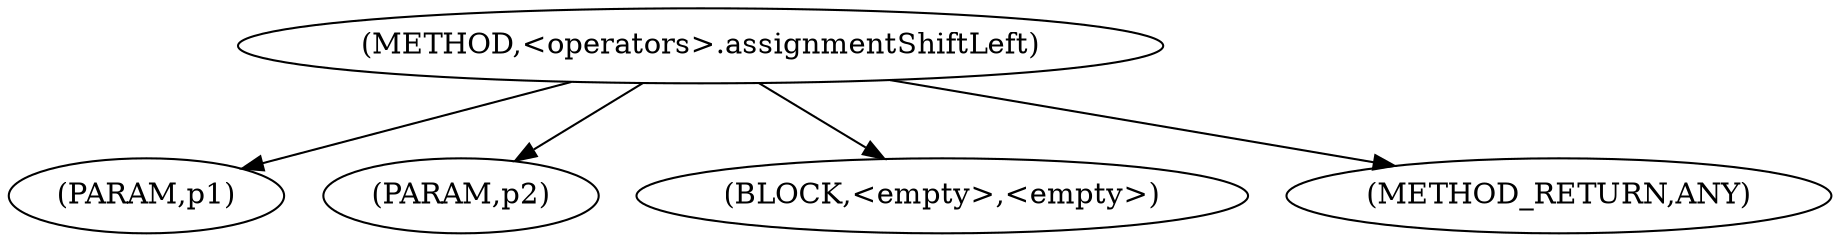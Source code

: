 digraph "&lt;operators&gt;.assignmentShiftLeft" {  
"6126" [label = <(METHOD,&lt;operators&gt;.assignmentShiftLeft)> ]
"6127" [label = <(PARAM,p1)> ]
"6128" [label = <(PARAM,p2)> ]
"6129" [label = <(BLOCK,&lt;empty&gt;,&lt;empty&gt;)> ]
"6130" [label = <(METHOD_RETURN,ANY)> ]
  "6126" -> "6127" 
  "6126" -> "6129" 
  "6126" -> "6128" 
  "6126" -> "6130" 
}

